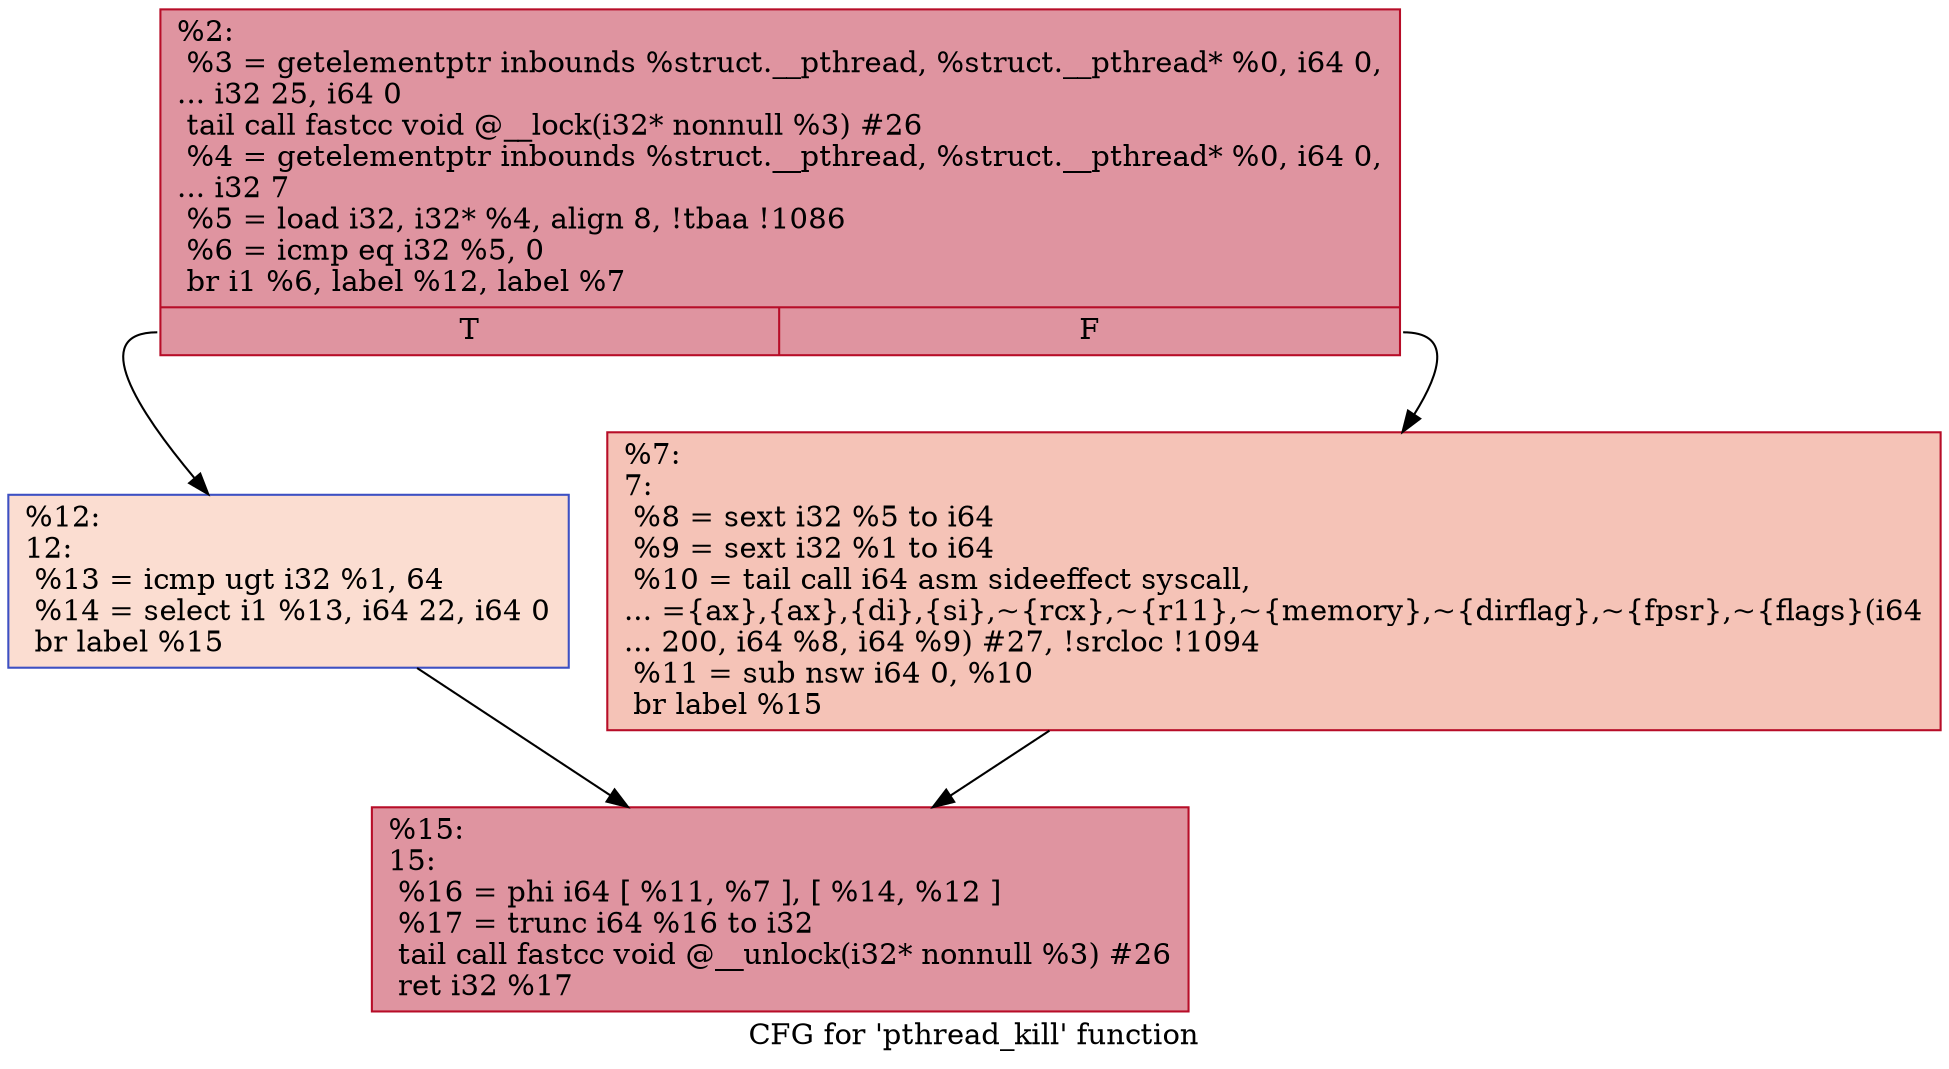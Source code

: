 digraph "CFG for 'pthread_kill' function" {
	label="CFG for 'pthread_kill' function";

	Node0x2349fe0 [shape=record,color="#b70d28ff", style=filled, fillcolor="#b70d2870",label="{%2:\l  %3 = getelementptr inbounds %struct.__pthread, %struct.__pthread* %0, i64 0,\l... i32 25, i64 0\l  tail call fastcc void @__lock(i32* nonnull %3) #26\l  %4 = getelementptr inbounds %struct.__pthread, %struct.__pthread* %0, i64 0,\l... i32 7\l  %5 = load i32, i32* %4, align 8, !tbaa !1086\l  %6 = icmp eq i32 %5, 0\l  br i1 %6, label %12, label %7\l|{<s0>T|<s1>F}}"];
	Node0x2349fe0:s0 -> Node0x2411b70;
	Node0x2349fe0:s1 -> Node0x234a0c0;
	Node0x234a0c0 [shape=record,color="#b70d28ff", style=filled, fillcolor="#e8765c70",label="{%7:\l7:                                                \l  %8 = sext i32 %5 to i64\l  %9 = sext i32 %1 to i64\l  %10 = tail call i64 asm sideeffect syscall,\l... =\{ax\},\{ax\},\{di\},\{si\},~\{rcx\},~\{r11\},~\{memory\},~\{dirflag\},~\{fpsr\},~\{flags\}(i64\l... 200, i64 %8, i64 %9) #27, !srcloc !1094\l  %11 = sub nsw i64 0, %10\l  br label %15\l}"];
	Node0x234a0c0 -> Node0x2411bc0;
	Node0x2411b70 [shape=record,color="#3d50c3ff", style=filled, fillcolor="#f7b39670",label="{%12:\l12:                                               \l  %13 = icmp ugt i32 %1, 64\l  %14 = select i1 %13, i64 22, i64 0\l  br label %15\l}"];
	Node0x2411b70 -> Node0x2411bc0;
	Node0x2411bc0 [shape=record,color="#b70d28ff", style=filled, fillcolor="#b70d2870",label="{%15:\l15:                                               \l  %16 = phi i64 [ %11, %7 ], [ %14, %12 ]\l  %17 = trunc i64 %16 to i32\l  tail call fastcc void @__unlock(i32* nonnull %3) #26\l  ret i32 %17\l}"];
}
